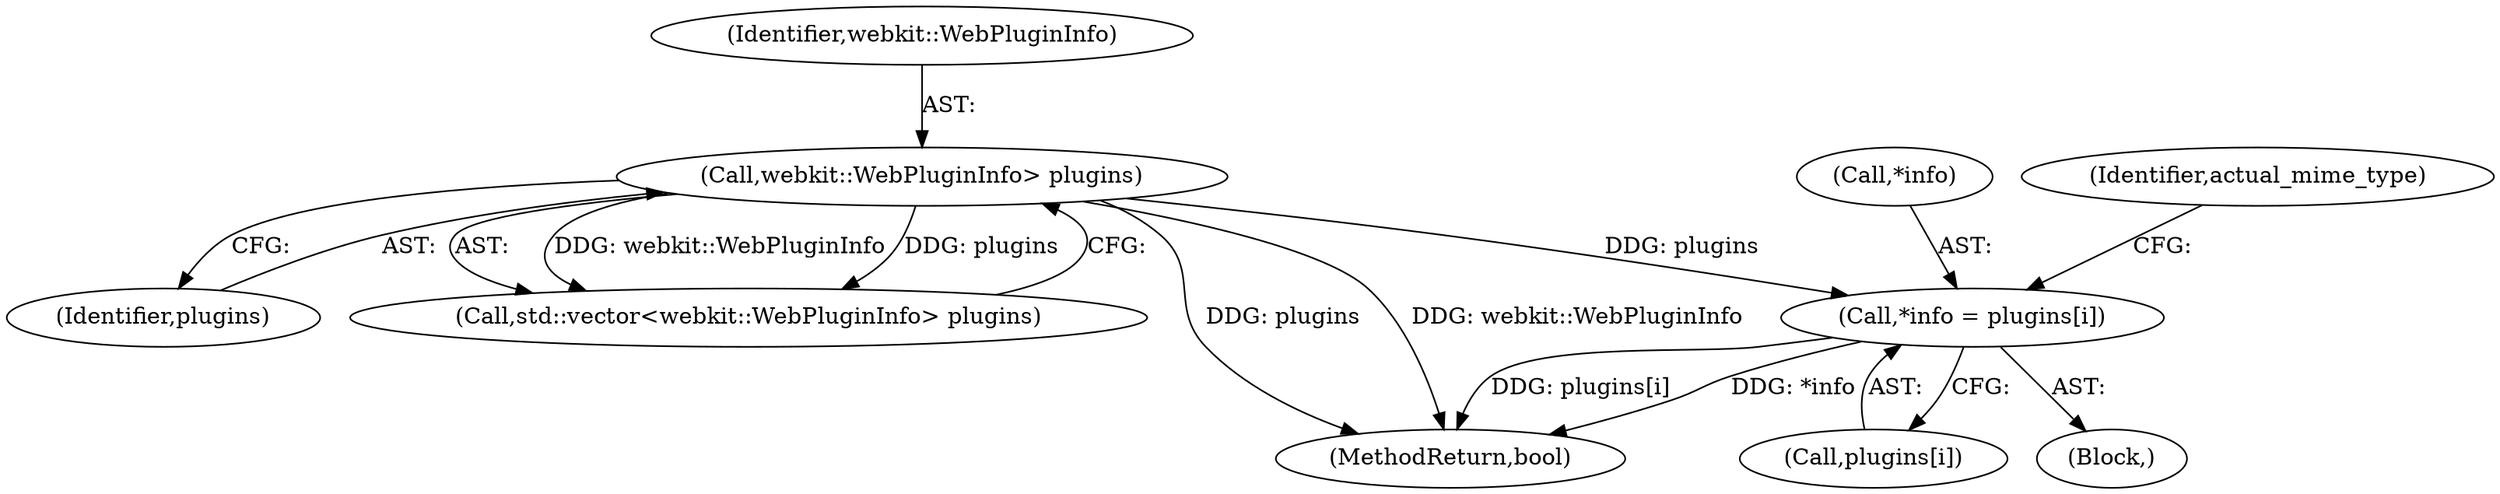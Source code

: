 digraph "0_Chrome_ac8bd041b81e46e4e4fcd5021aaa5499703952e6_4@array" {
"1000165" [label="(Call,*info = plugins[i])"];
"1000114" [label="(Call,webkit::WebPluginInfo> plugins)"];
"1000166" [label="(Call,*info)"];
"1000183" [label="(MethodReturn,bool)"];
"1000116" [label="(Identifier,plugins)"];
"1000164" [label="(Block,)"];
"1000165" [label="(Call,*info = plugins[i])"];
"1000168" [label="(Call,plugins[i])"];
"1000172" [label="(Identifier,actual_mime_type)"];
"1000115" [label="(Identifier,webkit::WebPluginInfo)"];
"1000112" [label="(Call,std::vector<webkit::WebPluginInfo> plugins)"];
"1000114" [label="(Call,webkit::WebPluginInfo> plugins)"];
"1000165" -> "1000164"  [label="AST: "];
"1000165" -> "1000168"  [label="CFG: "];
"1000166" -> "1000165"  [label="AST: "];
"1000168" -> "1000165"  [label="AST: "];
"1000172" -> "1000165"  [label="CFG: "];
"1000165" -> "1000183"  [label="DDG: plugins[i]"];
"1000165" -> "1000183"  [label="DDG: *info"];
"1000114" -> "1000165"  [label="DDG: plugins"];
"1000114" -> "1000112"  [label="AST: "];
"1000114" -> "1000116"  [label="CFG: "];
"1000115" -> "1000114"  [label="AST: "];
"1000116" -> "1000114"  [label="AST: "];
"1000112" -> "1000114"  [label="CFG: "];
"1000114" -> "1000183"  [label="DDG: webkit::WebPluginInfo"];
"1000114" -> "1000183"  [label="DDG: plugins"];
"1000114" -> "1000112"  [label="DDG: webkit::WebPluginInfo"];
"1000114" -> "1000112"  [label="DDG: plugins"];
}
